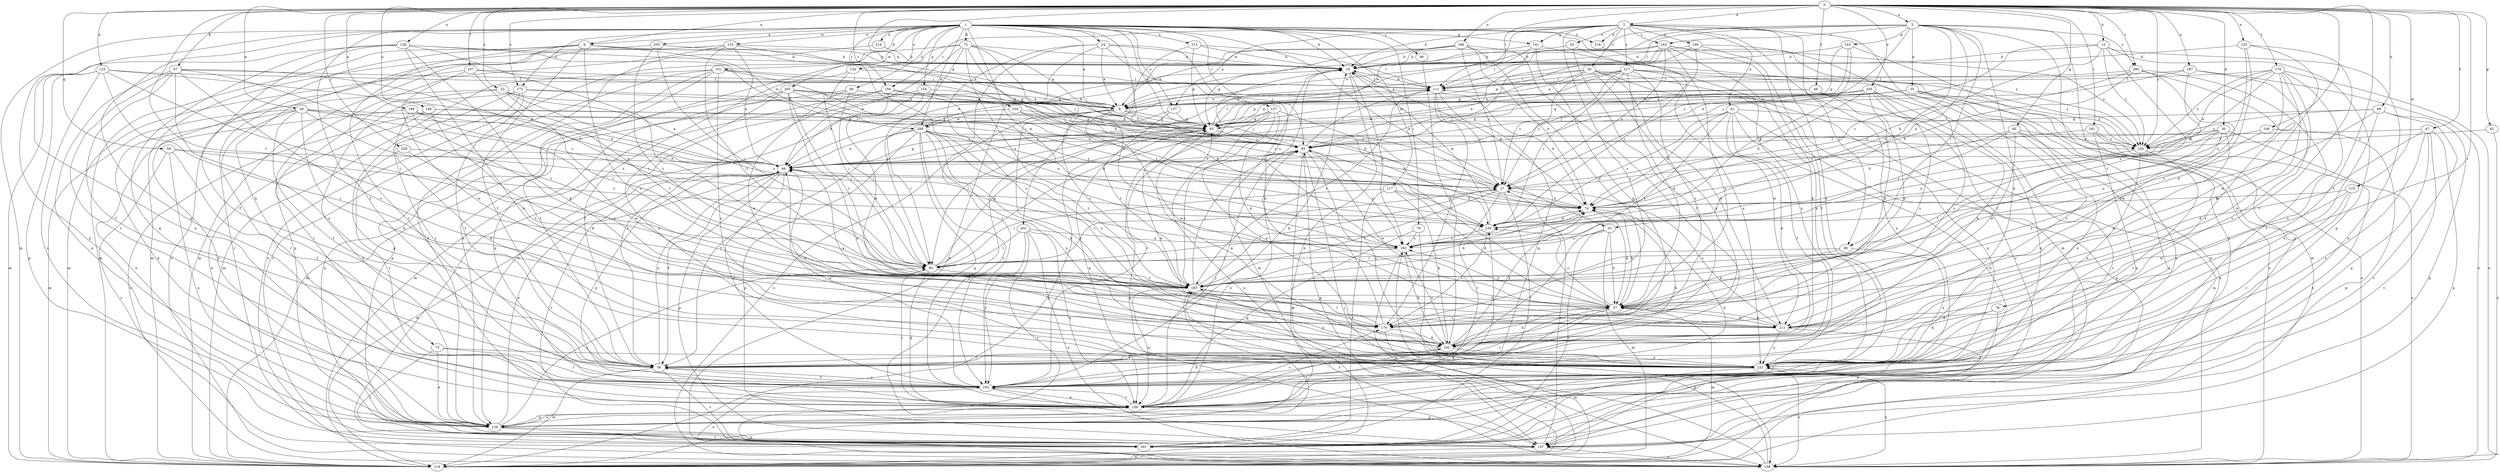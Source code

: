 strict digraph  {
0;
1;
2;
3;
6;
8;
12;
18;
22;
24;
26;
27;
30;
33;
35;
37;
40;
41;
43;
46;
47;
48;
56;
59;
60;
61;
65;
68;
69;
72;
73;
74;
76;
79;
80;
83;
90;
93;
97;
101;
102;
106;
107;
111;
115;
117;
119;
123;
125;
128;
129;
133;
134;
137;
138;
141;
143;
147;
154;
156;
157;
159;
163;
165;
173;
174;
176;
181;
183;
186;
187;
188;
189;
190;
193;
200;
201;
202;
203;
205;
209;
211;
213;
214;
216;
217;
221;
229;
230;
234;
235;
239;
0 -> 2  [label=a];
0 -> 3  [label=a];
0 -> 6  [label=a];
0 -> 12  [label=b];
0 -> 22  [label=c];
0 -> 30  [label=d];
0 -> 40  [label=e];
0 -> 47  [label=f];
0 -> 48  [label=f];
0 -> 56  [label=f];
0 -> 59  [label=g];
0 -> 60  [label=g];
0 -> 61  [label=g];
0 -> 65  [label=g];
0 -> 68  [label=h];
0 -> 76  [label=i];
0 -> 97  [label=k];
0 -> 106  [label=l];
0 -> 107  [label=l];
0 -> 111  [label=l];
0 -> 115  [label=m];
0 -> 123  [label=n];
0 -> 125  [label=n];
0 -> 128  [label=n];
0 -> 173  [label=s];
0 -> 176  [label=t];
0 -> 181  [label=t];
0 -> 183  [label=t];
0 -> 186  [label=u];
0 -> 187  [label=u];
0 -> 188  [label=u];
0 -> 189  [label=u];
0 -> 200  [label=v];
0 -> 229  [label=y];
0 -> 230  [label=y];
0 -> 234  [label=z];
0 -> 235  [label=z];
1 -> 6  [label=a];
1 -> 8  [label=a];
1 -> 18  [label=b];
1 -> 24  [label=c];
1 -> 33  [label=d];
1 -> 56  [label=f];
1 -> 65  [label=g];
1 -> 69  [label=h];
1 -> 72  [label=h];
1 -> 79  [label=i];
1 -> 90  [label=j];
1 -> 93  [label=j];
1 -> 101  [label=k];
1 -> 117  [label=m];
1 -> 119  [label=m];
1 -> 129  [label=n];
1 -> 133  [label=o];
1 -> 134  [label=o];
1 -> 137  [label=o];
1 -> 141  [label=p];
1 -> 154  [label=q];
1 -> 156  [label=q];
1 -> 157  [label=r];
1 -> 159  [label=r];
1 -> 173  [label=s];
1 -> 202  [label=w];
1 -> 203  [label=w];
1 -> 205  [label=w];
1 -> 209  [label=w];
1 -> 213  [label=x];
1 -> 214  [label=x];
1 -> 216  [label=x];
1 -> 230  [label=y];
2 -> 18  [label=b];
2 -> 26  [label=c];
2 -> 41  [label=e];
2 -> 43  [label=e];
2 -> 46  [label=e];
2 -> 80  [label=i];
2 -> 119  [label=m];
2 -> 129  [label=n];
2 -> 137  [label=o];
2 -> 141  [label=p];
2 -> 159  [label=r];
2 -> 163  [label=r];
2 -> 174  [label=s];
2 -> 190  [label=u];
2 -> 216  [label=x];
2 -> 217  [label=x];
2 -> 221  [label=x];
3 -> 8  [label=a];
3 -> 27  [label=c];
3 -> 33  [label=d];
3 -> 35  [label=d];
3 -> 80  [label=i];
3 -> 102  [label=k];
3 -> 111  [label=l];
3 -> 143  [label=p];
3 -> 147  [label=p];
3 -> 163  [label=r];
3 -> 193  [label=u];
3 -> 200  [label=v];
3 -> 201  [label=v];
3 -> 209  [label=w];
6 -> 8  [label=a];
6 -> 18  [label=b];
6 -> 56  [label=f];
6 -> 73  [label=h];
6 -> 119  [label=m];
6 -> 138  [label=o];
6 -> 165  [label=r];
6 -> 174  [label=s];
6 -> 209  [label=w];
8 -> 65  [label=g];
8 -> 93  [label=j];
8 -> 138  [label=o];
8 -> 183  [label=t];
8 -> 209  [label=w];
8 -> 211  [label=w];
8 -> 221  [label=x];
12 -> 18  [label=b];
12 -> 46  [label=e];
12 -> 74  [label=h];
12 -> 129  [label=n];
12 -> 156  [label=q];
12 -> 183  [label=t];
12 -> 230  [label=y];
18 -> 111  [label=l];
18 -> 119  [label=m];
18 -> 129  [label=n];
18 -> 193  [label=u];
22 -> 8  [label=a];
22 -> 46  [label=e];
22 -> 129  [label=n];
22 -> 165  [label=r];
22 -> 183  [label=t];
22 -> 193  [label=u];
24 -> 8  [label=a];
24 -> 18  [label=b];
24 -> 93  [label=j];
24 -> 138  [label=o];
24 -> 165  [label=r];
24 -> 174  [label=s];
24 -> 193  [label=u];
26 -> 8  [label=a];
26 -> 27  [label=c];
26 -> 65  [label=g];
26 -> 102  [label=k];
26 -> 111  [label=l];
26 -> 129  [label=n];
26 -> 201  [label=v];
26 -> 211  [label=w];
27 -> 74  [label=h];
27 -> 165  [label=r];
27 -> 183  [label=t];
27 -> 201  [label=v];
30 -> 93  [label=j];
30 -> 147  [label=p];
30 -> 174  [label=s];
30 -> 183  [label=t];
30 -> 193  [label=u];
30 -> 211  [label=w];
30 -> 230  [label=y];
33 -> 37  [label=d];
33 -> 56  [label=f];
33 -> 119  [label=m];
33 -> 193  [label=u];
33 -> 201  [label=v];
35 -> 8  [label=a];
35 -> 65  [label=g];
35 -> 93  [label=j];
35 -> 129  [label=n];
35 -> 138  [label=o];
35 -> 230  [label=y];
37 -> 46  [label=e];
37 -> 74  [label=h];
37 -> 93  [label=j];
37 -> 119  [label=m];
37 -> 156  [label=q];
37 -> 165  [label=r];
37 -> 174  [label=s];
37 -> 193  [label=u];
37 -> 211  [label=w];
37 -> 239  [label=z];
40 -> 27  [label=c];
40 -> 46  [label=e];
40 -> 56  [label=f];
40 -> 65  [label=g];
40 -> 102  [label=k];
40 -> 119  [label=m];
40 -> 156  [label=q];
40 -> 165  [label=r];
40 -> 239  [label=z];
41 -> 56  [label=f];
41 -> 65  [label=g];
41 -> 74  [label=h];
41 -> 102  [label=k];
41 -> 119  [label=m];
41 -> 129  [label=n];
41 -> 147  [label=p];
41 -> 183  [label=t];
41 -> 239  [label=z];
43 -> 18  [label=b];
43 -> 56  [label=f];
43 -> 221  [label=x];
46 -> 27  [label=c];
46 -> 56  [label=f];
46 -> 65  [label=g];
46 -> 119  [label=m];
46 -> 147  [label=p];
46 -> 156  [label=q];
46 -> 165  [label=r];
46 -> 201  [label=v];
47 -> 37  [label=d];
47 -> 93  [label=j];
47 -> 147  [label=p];
47 -> 156  [label=q];
47 -> 165  [label=r];
47 -> 201  [label=v];
48 -> 8  [label=a];
48 -> 37  [label=d];
48 -> 65  [label=g];
48 -> 174  [label=s];
56 -> 46  [label=e];
56 -> 74  [label=h];
56 -> 119  [label=m];
56 -> 165  [label=r];
56 -> 201  [label=v];
59 -> 46  [label=e];
59 -> 56  [label=f];
59 -> 129  [label=n];
59 -> 201  [label=v];
59 -> 239  [label=z];
60 -> 37  [label=d];
60 -> 74  [label=h];
60 -> 156  [label=q];
60 -> 221  [label=x];
60 -> 230  [label=y];
60 -> 239  [label=z];
61 -> 138  [label=o];
61 -> 230  [label=y];
65 -> 93  [label=j];
65 -> 102  [label=k];
65 -> 111  [label=l];
65 -> 156  [label=q];
68 -> 65  [label=g];
68 -> 147  [label=p];
68 -> 183  [label=t];
68 -> 201  [label=v];
68 -> 221  [label=x];
68 -> 230  [label=y];
69 -> 8  [label=a];
69 -> 74  [label=h];
69 -> 83  [label=i];
69 -> 119  [label=m];
69 -> 211  [label=w];
72 -> 8  [label=a];
72 -> 18  [label=b];
72 -> 27  [label=c];
72 -> 46  [label=e];
72 -> 74  [label=h];
72 -> 83  [label=i];
72 -> 129  [label=n];
72 -> 138  [label=o];
72 -> 193  [label=u];
73 -> 129  [label=n];
73 -> 165  [label=r];
73 -> 201  [label=v];
73 -> 221  [label=x];
74 -> 18  [label=b];
74 -> 37  [label=d];
74 -> 83  [label=i];
74 -> 239  [label=z];
76 -> 102  [label=k];
76 -> 147  [label=p];
76 -> 211  [label=w];
79 -> 138  [label=o];
79 -> 156  [label=q];
79 -> 193  [label=u];
80 -> 37  [label=d];
80 -> 83  [label=i];
80 -> 221  [label=x];
83 -> 18  [label=b];
83 -> 27  [label=c];
83 -> 65  [label=g];
83 -> 156  [label=q];
83 -> 183  [label=t];
90 -> 102  [label=k];
93 -> 46  [label=e];
93 -> 111  [label=l];
93 -> 119  [label=m];
93 -> 129  [label=n];
93 -> 147  [label=p];
93 -> 183  [label=t];
93 -> 193  [label=u];
93 -> 211  [label=w];
93 -> 221  [label=x];
97 -> 56  [label=f];
97 -> 83  [label=i];
97 -> 111  [label=l];
97 -> 129  [label=n];
97 -> 165  [label=r];
97 -> 174  [label=s];
97 -> 183  [label=t];
97 -> 221  [label=x];
101 -> 56  [label=f];
101 -> 65  [label=g];
101 -> 74  [label=h];
101 -> 111  [label=l];
101 -> 119  [label=m];
101 -> 147  [label=p];
101 -> 201  [label=v];
101 -> 221  [label=x];
102 -> 37  [label=d];
102 -> 46  [label=e];
102 -> 56  [label=f];
102 -> 74  [label=h];
102 -> 193  [label=u];
102 -> 221  [label=x];
106 -> 147  [label=p];
106 -> 193  [label=u];
106 -> 230  [label=y];
107 -> 93  [label=j];
107 -> 111  [label=l];
107 -> 119  [label=m];
107 -> 183  [label=t];
107 -> 211  [label=w];
111 -> 8  [label=a];
111 -> 18  [label=b];
111 -> 27  [label=c];
111 -> 74  [label=h];
111 -> 156  [label=q];
111 -> 174  [label=s];
111 -> 183  [label=t];
115 -> 74  [label=h];
115 -> 165  [label=r];
115 -> 211  [label=w];
115 -> 221  [label=x];
117 -> 37  [label=d];
117 -> 74  [label=h];
117 -> 83  [label=i];
117 -> 102  [label=k];
117 -> 201  [label=v];
119 -> 65  [label=g];
119 -> 183  [label=t];
123 -> 46  [label=e];
123 -> 83  [label=i];
123 -> 111  [label=l];
123 -> 119  [label=m];
123 -> 129  [label=n];
123 -> 147  [label=p];
123 -> 174  [label=s];
125 -> 18  [label=b];
125 -> 37  [label=d];
125 -> 56  [label=f];
125 -> 193  [label=u];
125 -> 211  [label=w];
128 -> 18  [label=b];
128 -> 27  [label=c];
128 -> 56  [label=f];
128 -> 83  [label=i];
128 -> 102  [label=k];
128 -> 129  [label=n];
128 -> 156  [label=q];
128 -> 221  [label=x];
129 -> 46  [label=e];
129 -> 83  [label=i];
129 -> 147  [label=p];
129 -> 156  [label=q];
129 -> 201  [label=v];
133 -> 18  [label=b];
133 -> 46  [label=e];
133 -> 119  [label=m];
133 -> 147  [label=p];
133 -> 183  [label=t];
133 -> 201  [label=v];
133 -> 239  [label=z];
134 -> 56  [label=f];
134 -> 83  [label=i];
134 -> 111  [label=l];
137 -> 65  [label=g];
137 -> 147  [label=p];
137 -> 183  [label=t];
138 -> 65  [label=g];
138 -> 93  [label=j];
138 -> 193  [label=u];
138 -> 221  [label=x];
141 -> 18  [label=b];
141 -> 102  [label=k];
141 -> 111  [label=l];
141 -> 138  [label=o];
143 -> 18  [label=b];
143 -> 65  [label=g];
143 -> 93  [label=j];
143 -> 119  [label=m];
143 -> 239  [label=z];
147 -> 27  [label=c];
147 -> 119  [label=m];
147 -> 138  [label=o];
147 -> 183  [label=t];
154 -> 8  [label=a];
154 -> 37  [label=d];
154 -> 119  [label=m];
154 -> 129  [label=n];
154 -> 239  [label=z];
156 -> 74  [label=h];
156 -> 83  [label=i];
156 -> 93  [label=j];
156 -> 129  [label=n];
156 -> 165  [label=r];
156 -> 174  [label=s];
156 -> 239  [label=z];
157 -> 37  [label=d];
157 -> 65  [label=g];
157 -> 83  [label=i];
157 -> 138  [label=o];
157 -> 165  [label=r];
157 -> 221  [label=x];
157 -> 239  [label=z];
159 -> 8  [label=a];
159 -> 46  [label=e];
159 -> 56  [label=f];
159 -> 193  [label=u];
159 -> 201  [label=v];
163 -> 8  [label=a];
163 -> 18  [label=b];
163 -> 27  [label=c];
163 -> 46  [label=e];
163 -> 93  [label=j];
163 -> 102  [label=k];
163 -> 174  [label=s];
163 -> 221  [label=x];
163 -> 230  [label=y];
165 -> 18  [label=b];
165 -> 46  [label=e];
165 -> 56  [label=f];
165 -> 102  [label=k];
165 -> 138  [label=o];
165 -> 147  [label=p];
165 -> 156  [label=q];
173 -> 8  [label=a];
173 -> 27  [label=c];
173 -> 56  [label=f];
173 -> 129  [label=n];
173 -> 156  [label=q];
173 -> 165  [label=r];
174 -> 18  [label=b];
174 -> 46  [label=e];
174 -> 102  [label=k];
174 -> 119  [label=m];
174 -> 183  [label=t];
176 -> 46  [label=e];
176 -> 74  [label=h];
176 -> 102  [label=k];
176 -> 111  [label=l];
176 -> 138  [label=o];
176 -> 183  [label=t];
176 -> 211  [label=w];
176 -> 221  [label=x];
176 -> 230  [label=y];
181 -> 27  [label=c];
181 -> 138  [label=o];
181 -> 156  [label=q];
181 -> 230  [label=y];
183 -> 27  [label=c];
183 -> 37  [label=d];
183 -> 74  [label=h];
183 -> 93  [label=j];
183 -> 156  [label=q];
183 -> 221  [label=x];
186 -> 8  [label=a];
186 -> 18  [label=b];
186 -> 27  [label=c];
186 -> 37  [label=d];
186 -> 46  [label=e];
186 -> 65  [label=g];
186 -> 74  [label=h];
186 -> 165  [label=r];
187 -> 93  [label=j];
187 -> 111  [label=l];
187 -> 138  [label=o];
187 -> 193  [label=u];
187 -> 221  [label=x];
188 -> 65  [label=g];
188 -> 93  [label=j];
188 -> 102  [label=k];
188 -> 129  [label=n];
188 -> 138  [label=o];
189 -> 46  [label=e];
189 -> 65  [label=g];
189 -> 129  [label=n];
189 -> 174  [label=s];
189 -> 211  [label=w];
189 -> 221  [label=x];
190 -> 18  [label=b];
190 -> 56  [label=f];
190 -> 65  [label=g];
190 -> 165  [label=r];
190 -> 239  [label=z];
193 -> 83  [label=i];
193 -> 102  [label=k];
193 -> 119  [label=m];
200 -> 27  [label=c];
200 -> 74  [label=h];
200 -> 111  [label=l];
200 -> 165  [label=r];
200 -> 211  [label=w];
200 -> 221  [label=x];
202 -> 83  [label=i];
202 -> 138  [label=o];
202 -> 156  [label=q];
202 -> 165  [label=r];
202 -> 193  [label=u];
202 -> 201  [label=v];
203 -> 18  [label=b];
203 -> 83  [label=i];
203 -> 119  [label=m];
203 -> 183  [label=t];
205 -> 8  [label=a];
205 -> 27  [label=c];
205 -> 83  [label=i];
205 -> 93  [label=j];
205 -> 147  [label=p];
205 -> 156  [label=q];
205 -> 183  [label=t];
205 -> 221  [label=x];
205 -> 239  [label=z];
209 -> 18  [label=b];
209 -> 46  [label=e];
209 -> 56  [label=f];
209 -> 93  [label=j];
209 -> 102  [label=k];
209 -> 147  [label=p];
209 -> 156  [label=q];
209 -> 165  [label=r];
209 -> 174  [label=s];
209 -> 183  [label=t];
209 -> 221  [label=x];
209 -> 230  [label=y];
211 -> 27  [label=c];
211 -> 37  [label=d];
211 -> 147  [label=p];
211 -> 221  [label=x];
213 -> 18  [label=b];
213 -> 65  [label=g];
213 -> 111  [label=l];
213 -> 193  [label=u];
214 -> 18  [label=b];
214 -> 129  [label=n];
216 -> 221  [label=x];
217 -> 8  [label=a];
217 -> 27  [label=c];
217 -> 37  [label=d];
217 -> 46  [label=e];
217 -> 111  [label=l];
217 -> 138  [label=o];
217 -> 174  [label=s];
217 -> 211  [label=w];
217 -> 230  [label=y];
217 -> 239  [label=z];
221 -> 65  [label=g];
221 -> 138  [label=o];
221 -> 201  [label=v];
229 -> 46  [label=e];
229 -> 165  [label=r];
229 -> 183  [label=t];
230 -> 111  [label=l];
230 -> 165  [label=r];
230 -> 183  [label=t];
230 -> 221  [label=x];
234 -> 27  [label=c];
234 -> 65  [label=g];
234 -> 74  [label=h];
234 -> 83  [label=i];
235 -> 8  [label=a];
235 -> 37  [label=d];
235 -> 65  [label=g];
235 -> 74  [label=h];
235 -> 93  [label=j];
235 -> 102  [label=k];
235 -> 156  [label=q];
235 -> 174  [label=s];
235 -> 201  [label=v];
239 -> 18  [label=b];
239 -> 74  [label=h];
239 -> 174  [label=s];
239 -> 193  [label=u];
}
